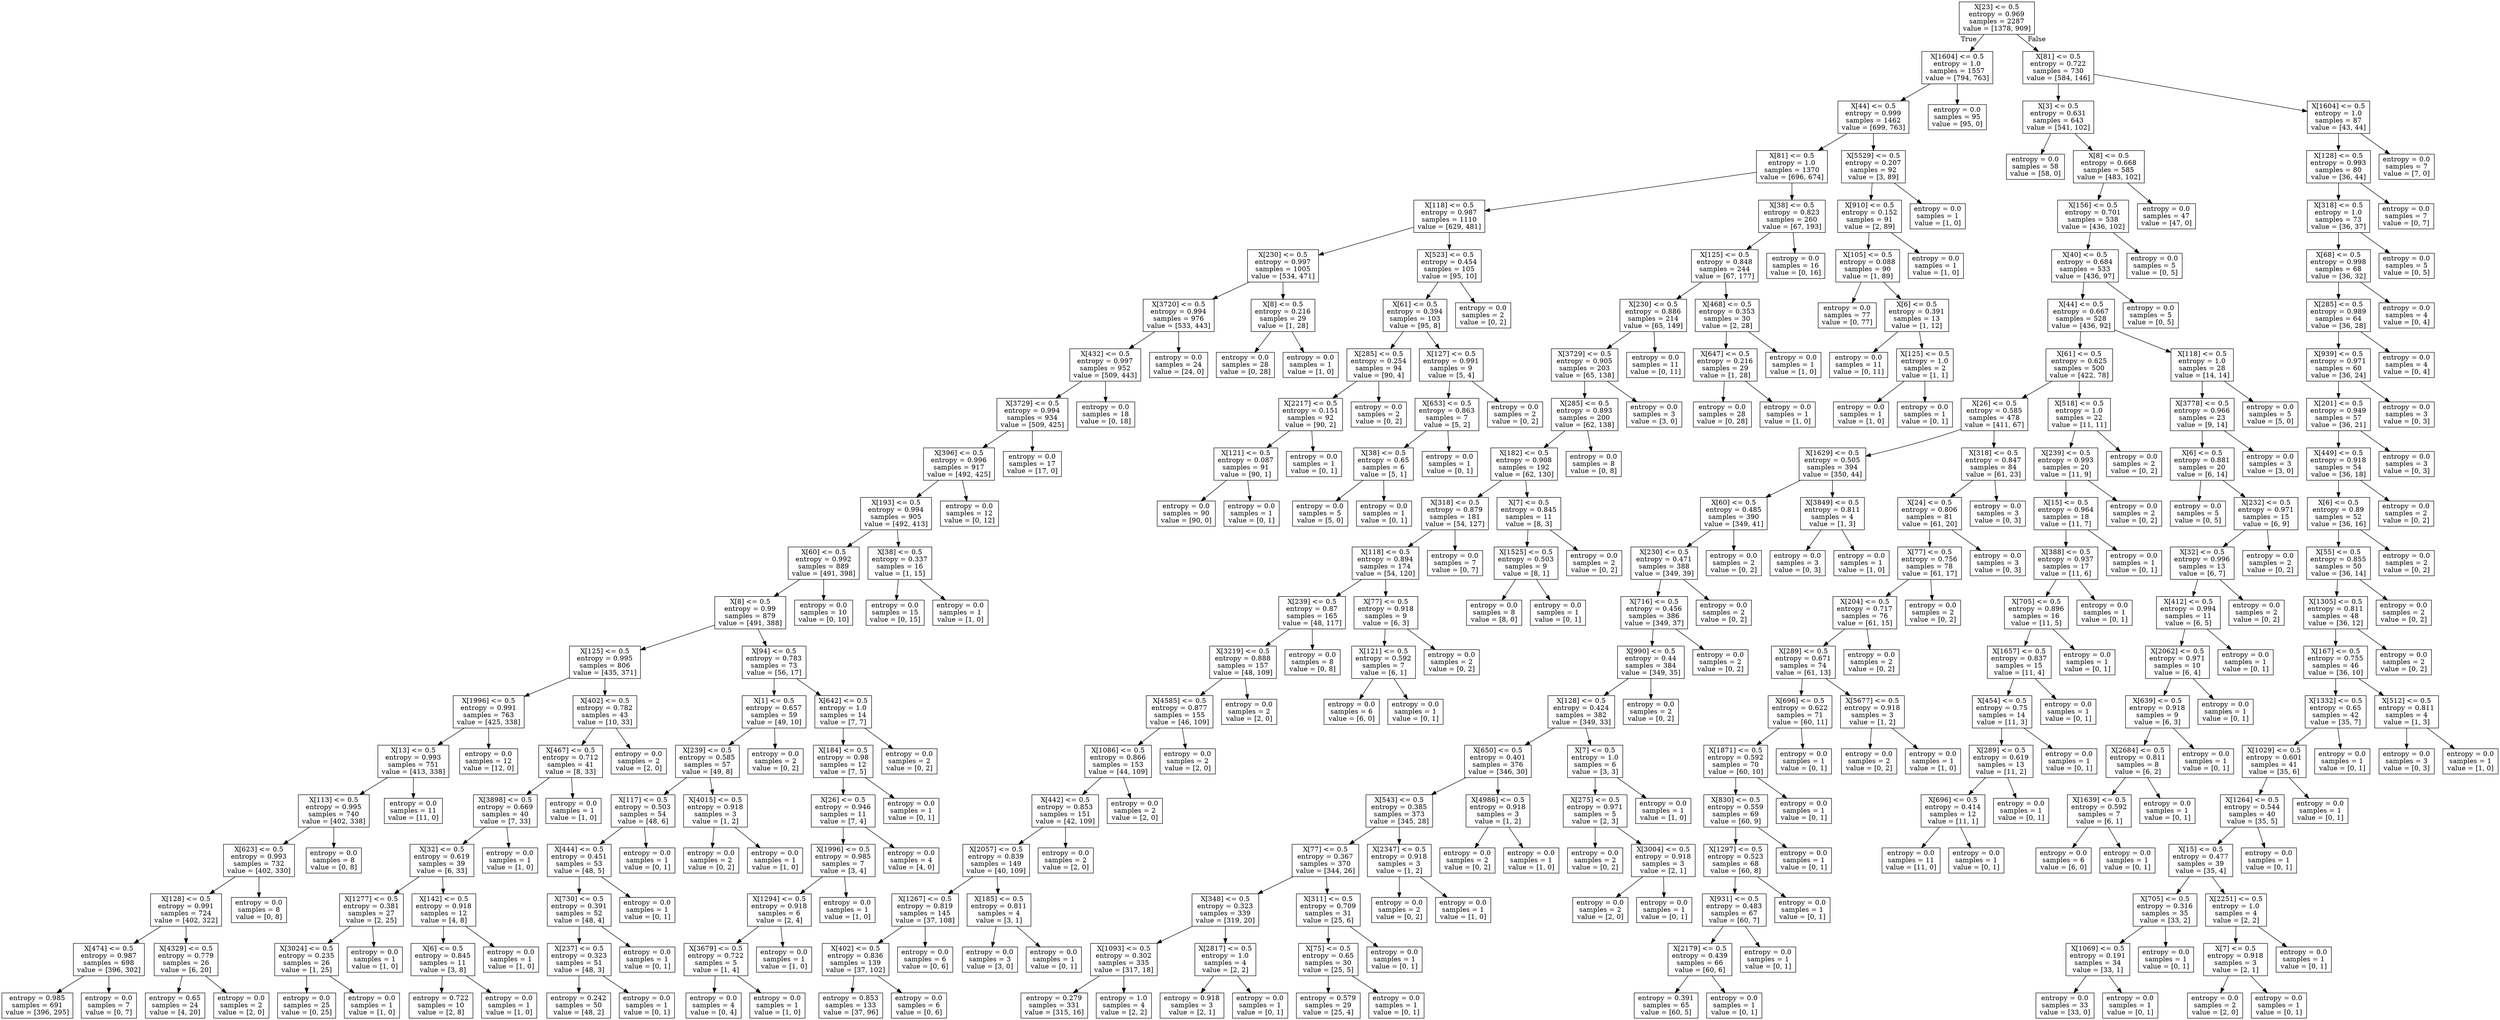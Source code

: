 digraph Tree {
node [shape=box] ;
0 [label="X[23] <= 0.5\nentropy = 0.969\nsamples = 2287\nvalue = [1378, 909]"] ;
1 [label="X[1604] <= 0.5\nentropy = 1.0\nsamples = 1557\nvalue = [794, 763]"] ;
0 -> 1 [labeldistance=2.5, labelangle=45, headlabel="True"] ;
2 [label="X[44] <= 0.5\nentropy = 0.999\nsamples = 1462\nvalue = [699, 763]"] ;
1 -> 2 ;
3 [label="X[81] <= 0.5\nentropy = 1.0\nsamples = 1370\nvalue = [696, 674]"] ;
2 -> 3 ;
4 [label="X[118] <= 0.5\nentropy = 0.987\nsamples = 1110\nvalue = [629, 481]"] ;
3 -> 4 ;
5 [label="X[230] <= 0.5\nentropy = 0.997\nsamples = 1005\nvalue = [534, 471]"] ;
4 -> 5 ;
6 [label="X[3720] <= 0.5\nentropy = 0.994\nsamples = 976\nvalue = [533, 443]"] ;
5 -> 6 ;
7 [label="X[432] <= 0.5\nentropy = 0.997\nsamples = 952\nvalue = [509, 443]"] ;
6 -> 7 ;
8 [label="X[3729] <= 0.5\nentropy = 0.994\nsamples = 934\nvalue = [509, 425]"] ;
7 -> 8 ;
9 [label="X[396] <= 0.5\nentropy = 0.996\nsamples = 917\nvalue = [492, 425]"] ;
8 -> 9 ;
10 [label="X[193] <= 0.5\nentropy = 0.994\nsamples = 905\nvalue = [492, 413]"] ;
9 -> 10 ;
11 [label="X[60] <= 0.5\nentropy = 0.992\nsamples = 889\nvalue = [491, 398]"] ;
10 -> 11 ;
12 [label="X[8] <= 0.5\nentropy = 0.99\nsamples = 879\nvalue = [491, 388]"] ;
11 -> 12 ;
13 [label="X[125] <= 0.5\nentropy = 0.995\nsamples = 806\nvalue = [435, 371]"] ;
12 -> 13 ;
14 [label="X[1996] <= 0.5\nentropy = 0.991\nsamples = 763\nvalue = [425, 338]"] ;
13 -> 14 ;
15 [label="X[13] <= 0.5\nentropy = 0.993\nsamples = 751\nvalue = [413, 338]"] ;
14 -> 15 ;
16 [label="X[113] <= 0.5\nentropy = 0.995\nsamples = 740\nvalue = [402, 338]"] ;
15 -> 16 ;
17 [label="X[623] <= 0.5\nentropy = 0.993\nsamples = 732\nvalue = [402, 330]"] ;
16 -> 17 ;
18 [label="X[128] <= 0.5\nentropy = 0.991\nsamples = 724\nvalue = [402, 322]"] ;
17 -> 18 ;
19 [label="X[474] <= 0.5\nentropy = 0.987\nsamples = 698\nvalue = [396, 302]"] ;
18 -> 19 ;
20 [label="entropy = 0.985\nsamples = 691\nvalue = [396, 295]"] ;
19 -> 20 ;
21 [label="entropy = 0.0\nsamples = 7\nvalue = [0, 7]"] ;
19 -> 21 ;
22 [label="X[4329] <= 0.5\nentropy = 0.779\nsamples = 26\nvalue = [6, 20]"] ;
18 -> 22 ;
23 [label="entropy = 0.65\nsamples = 24\nvalue = [4, 20]"] ;
22 -> 23 ;
24 [label="entropy = 0.0\nsamples = 2\nvalue = [2, 0]"] ;
22 -> 24 ;
25 [label="entropy = 0.0\nsamples = 8\nvalue = [0, 8]"] ;
17 -> 25 ;
26 [label="entropy = 0.0\nsamples = 8\nvalue = [0, 8]"] ;
16 -> 26 ;
27 [label="entropy = 0.0\nsamples = 11\nvalue = [11, 0]"] ;
15 -> 27 ;
28 [label="entropy = 0.0\nsamples = 12\nvalue = [12, 0]"] ;
14 -> 28 ;
29 [label="X[402] <= 0.5\nentropy = 0.782\nsamples = 43\nvalue = [10, 33]"] ;
13 -> 29 ;
30 [label="X[467] <= 0.5\nentropy = 0.712\nsamples = 41\nvalue = [8, 33]"] ;
29 -> 30 ;
31 [label="X[3898] <= 0.5\nentropy = 0.669\nsamples = 40\nvalue = [7, 33]"] ;
30 -> 31 ;
32 [label="X[32] <= 0.5\nentropy = 0.619\nsamples = 39\nvalue = [6, 33]"] ;
31 -> 32 ;
33 [label="X[1277] <= 0.5\nentropy = 0.381\nsamples = 27\nvalue = [2, 25]"] ;
32 -> 33 ;
34 [label="X[3024] <= 0.5\nentropy = 0.235\nsamples = 26\nvalue = [1, 25]"] ;
33 -> 34 ;
35 [label="entropy = 0.0\nsamples = 25\nvalue = [0, 25]"] ;
34 -> 35 ;
36 [label="entropy = 0.0\nsamples = 1\nvalue = [1, 0]"] ;
34 -> 36 ;
37 [label="entropy = 0.0\nsamples = 1\nvalue = [1, 0]"] ;
33 -> 37 ;
38 [label="X[142] <= 0.5\nentropy = 0.918\nsamples = 12\nvalue = [4, 8]"] ;
32 -> 38 ;
39 [label="X[6] <= 0.5\nentropy = 0.845\nsamples = 11\nvalue = [3, 8]"] ;
38 -> 39 ;
40 [label="entropy = 0.722\nsamples = 10\nvalue = [2, 8]"] ;
39 -> 40 ;
41 [label="entropy = 0.0\nsamples = 1\nvalue = [1, 0]"] ;
39 -> 41 ;
42 [label="entropy = 0.0\nsamples = 1\nvalue = [1, 0]"] ;
38 -> 42 ;
43 [label="entropy = 0.0\nsamples = 1\nvalue = [1, 0]"] ;
31 -> 43 ;
44 [label="entropy = 0.0\nsamples = 1\nvalue = [1, 0]"] ;
30 -> 44 ;
45 [label="entropy = 0.0\nsamples = 2\nvalue = [2, 0]"] ;
29 -> 45 ;
46 [label="X[94] <= 0.5\nentropy = 0.783\nsamples = 73\nvalue = [56, 17]"] ;
12 -> 46 ;
47 [label="X[1] <= 0.5\nentropy = 0.657\nsamples = 59\nvalue = [49, 10]"] ;
46 -> 47 ;
48 [label="X[239] <= 0.5\nentropy = 0.585\nsamples = 57\nvalue = [49, 8]"] ;
47 -> 48 ;
49 [label="X[117] <= 0.5\nentropy = 0.503\nsamples = 54\nvalue = [48, 6]"] ;
48 -> 49 ;
50 [label="X[444] <= 0.5\nentropy = 0.451\nsamples = 53\nvalue = [48, 5]"] ;
49 -> 50 ;
51 [label="X[730] <= 0.5\nentropy = 0.391\nsamples = 52\nvalue = [48, 4]"] ;
50 -> 51 ;
52 [label="X[237] <= 0.5\nentropy = 0.323\nsamples = 51\nvalue = [48, 3]"] ;
51 -> 52 ;
53 [label="entropy = 0.242\nsamples = 50\nvalue = [48, 2]"] ;
52 -> 53 ;
54 [label="entropy = 0.0\nsamples = 1\nvalue = [0, 1]"] ;
52 -> 54 ;
55 [label="entropy = 0.0\nsamples = 1\nvalue = [0, 1]"] ;
51 -> 55 ;
56 [label="entropy = 0.0\nsamples = 1\nvalue = [0, 1]"] ;
50 -> 56 ;
57 [label="entropy = 0.0\nsamples = 1\nvalue = [0, 1]"] ;
49 -> 57 ;
58 [label="X[4015] <= 0.5\nentropy = 0.918\nsamples = 3\nvalue = [1, 2]"] ;
48 -> 58 ;
59 [label="entropy = 0.0\nsamples = 2\nvalue = [0, 2]"] ;
58 -> 59 ;
60 [label="entropy = 0.0\nsamples = 1\nvalue = [1, 0]"] ;
58 -> 60 ;
61 [label="entropy = 0.0\nsamples = 2\nvalue = [0, 2]"] ;
47 -> 61 ;
62 [label="X[642] <= 0.5\nentropy = 1.0\nsamples = 14\nvalue = [7, 7]"] ;
46 -> 62 ;
63 [label="X[184] <= 0.5\nentropy = 0.98\nsamples = 12\nvalue = [7, 5]"] ;
62 -> 63 ;
64 [label="X[26] <= 0.5\nentropy = 0.946\nsamples = 11\nvalue = [7, 4]"] ;
63 -> 64 ;
65 [label="X[1996] <= 0.5\nentropy = 0.985\nsamples = 7\nvalue = [3, 4]"] ;
64 -> 65 ;
66 [label="X[1294] <= 0.5\nentropy = 0.918\nsamples = 6\nvalue = [2, 4]"] ;
65 -> 66 ;
67 [label="X[3679] <= 0.5\nentropy = 0.722\nsamples = 5\nvalue = [1, 4]"] ;
66 -> 67 ;
68 [label="entropy = 0.0\nsamples = 4\nvalue = [0, 4]"] ;
67 -> 68 ;
69 [label="entropy = 0.0\nsamples = 1\nvalue = [1, 0]"] ;
67 -> 69 ;
70 [label="entropy = 0.0\nsamples = 1\nvalue = [1, 0]"] ;
66 -> 70 ;
71 [label="entropy = 0.0\nsamples = 1\nvalue = [1, 0]"] ;
65 -> 71 ;
72 [label="entropy = 0.0\nsamples = 4\nvalue = [4, 0]"] ;
64 -> 72 ;
73 [label="entropy = 0.0\nsamples = 1\nvalue = [0, 1]"] ;
63 -> 73 ;
74 [label="entropy = 0.0\nsamples = 2\nvalue = [0, 2]"] ;
62 -> 74 ;
75 [label="entropy = 0.0\nsamples = 10\nvalue = [0, 10]"] ;
11 -> 75 ;
76 [label="X[38] <= 0.5\nentropy = 0.337\nsamples = 16\nvalue = [1, 15]"] ;
10 -> 76 ;
77 [label="entropy = 0.0\nsamples = 15\nvalue = [0, 15]"] ;
76 -> 77 ;
78 [label="entropy = 0.0\nsamples = 1\nvalue = [1, 0]"] ;
76 -> 78 ;
79 [label="entropy = 0.0\nsamples = 12\nvalue = [0, 12]"] ;
9 -> 79 ;
80 [label="entropy = 0.0\nsamples = 17\nvalue = [17, 0]"] ;
8 -> 80 ;
81 [label="entropy = 0.0\nsamples = 18\nvalue = [0, 18]"] ;
7 -> 81 ;
82 [label="entropy = 0.0\nsamples = 24\nvalue = [24, 0]"] ;
6 -> 82 ;
83 [label="X[8] <= 0.5\nentropy = 0.216\nsamples = 29\nvalue = [1, 28]"] ;
5 -> 83 ;
84 [label="entropy = 0.0\nsamples = 28\nvalue = [0, 28]"] ;
83 -> 84 ;
85 [label="entropy = 0.0\nsamples = 1\nvalue = [1, 0]"] ;
83 -> 85 ;
86 [label="X[523] <= 0.5\nentropy = 0.454\nsamples = 105\nvalue = [95, 10]"] ;
4 -> 86 ;
87 [label="X[61] <= 0.5\nentropy = 0.394\nsamples = 103\nvalue = [95, 8]"] ;
86 -> 87 ;
88 [label="X[285] <= 0.5\nentropy = 0.254\nsamples = 94\nvalue = [90, 4]"] ;
87 -> 88 ;
89 [label="X[2217] <= 0.5\nentropy = 0.151\nsamples = 92\nvalue = [90, 2]"] ;
88 -> 89 ;
90 [label="X[121] <= 0.5\nentropy = 0.087\nsamples = 91\nvalue = [90, 1]"] ;
89 -> 90 ;
91 [label="entropy = 0.0\nsamples = 90\nvalue = [90, 0]"] ;
90 -> 91 ;
92 [label="entropy = 0.0\nsamples = 1\nvalue = [0, 1]"] ;
90 -> 92 ;
93 [label="entropy = 0.0\nsamples = 1\nvalue = [0, 1]"] ;
89 -> 93 ;
94 [label="entropy = 0.0\nsamples = 2\nvalue = [0, 2]"] ;
88 -> 94 ;
95 [label="X[127] <= 0.5\nentropy = 0.991\nsamples = 9\nvalue = [5, 4]"] ;
87 -> 95 ;
96 [label="X[653] <= 0.5\nentropy = 0.863\nsamples = 7\nvalue = [5, 2]"] ;
95 -> 96 ;
97 [label="X[38] <= 0.5\nentropy = 0.65\nsamples = 6\nvalue = [5, 1]"] ;
96 -> 97 ;
98 [label="entropy = 0.0\nsamples = 5\nvalue = [5, 0]"] ;
97 -> 98 ;
99 [label="entropy = 0.0\nsamples = 1\nvalue = [0, 1]"] ;
97 -> 99 ;
100 [label="entropy = 0.0\nsamples = 1\nvalue = [0, 1]"] ;
96 -> 100 ;
101 [label="entropy = 0.0\nsamples = 2\nvalue = [0, 2]"] ;
95 -> 101 ;
102 [label="entropy = 0.0\nsamples = 2\nvalue = [0, 2]"] ;
86 -> 102 ;
103 [label="X[38] <= 0.5\nentropy = 0.823\nsamples = 260\nvalue = [67, 193]"] ;
3 -> 103 ;
104 [label="X[125] <= 0.5\nentropy = 0.848\nsamples = 244\nvalue = [67, 177]"] ;
103 -> 104 ;
105 [label="X[230] <= 0.5\nentropy = 0.886\nsamples = 214\nvalue = [65, 149]"] ;
104 -> 105 ;
106 [label="X[3729] <= 0.5\nentropy = 0.905\nsamples = 203\nvalue = [65, 138]"] ;
105 -> 106 ;
107 [label="X[285] <= 0.5\nentropy = 0.893\nsamples = 200\nvalue = [62, 138]"] ;
106 -> 107 ;
108 [label="X[182] <= 0.5\nentropy = 0.908\nsamples = 192\nvalue = [62, 130]"] ;
107 -> 108 ;
109 [label="X[318] <= 0.5\nentropy = 0.879\nsamples = 181\nvalue = [54, 127]"] ;
108 -> 109 ;
110 [label="X[118] <= 0.5\nentropy = 0.894\nsamples = 174\nvalue = [54, 120]"] ;
109 -> 110 ;
111 [label="X[239] <= 0.5\nentropy = 0.87\nsamples = 165\nvalue = [48, 117]"] ;
110 -> 111 ;
112 [label="X[3219] <= 0.5\nentropy = 0.888\nsamples = 157\nvalue = [48, 109]"] ;
111 -> 112 ;
113 [label="X[4585] <= 0.5\nentropy = 0.877\nsamples = 155\nvalue = [46, 109]"] ;
112 -> 113 ;
114 [label="X[1086] <= 0.5\nentropy = 0.866\nsamples = 153\nvalue = [44, 109]"] ;
113 -> 114 ;
115 [label="X[442] <= 0.5\nentropy = 0.853\nsamples = 151\nvalue = [42, 109]"] ;
114 -> 115 ;
116 [label="X[2057] <= 0.5\nentropy = 0.839\nsamples = 149\nvalue = [40, 109]"] ;
115 -> 116 ;
117 [label="X[1267] <= 0.5\nentropy = 0.819\nsamples = 145\nvalue = [37, 108]"] ;
116 -> 117 ;
118 [label="X[402] <= 0.5\nentropy = 0.836\nsamples = 139\nvalue = [37, 102]"] ;
117 -> 118 ;
119 [label="entropy = 0.853\nsamples = 133\nvalue = [37, 96]"] ;
118 -> 119 ;
120 [label="entropy = 0.0\nsamples = 6\nvalue = [0, 6]"] ;
118 -> 120 ;
121 [label="entropy = 0.0\nsamples = 6\nvalue = [0, 6]"] ;
117 -> 121 ;
122 [label="X[185] <= 0.5\nentropy = 0.811\nsamples = 4\nvalue = [3, 1]"] ;
116 -> 122 ;
123 [label="entropy = 0.0\nsamples = 3\nvalue = [3, 0]"] ;
122 -> 123 ;
124 [label="entropy = 0.0\nsamples = 1\nvalue = [0, 1]"] ;
122 -> 124 ;
125 [label="entropy = 0.0\nsamples = 2\nvalue = [2, 0]"] ;
115 -> 125 ;
126 [label="entropy = 0.0\nsamples = 2\nvalue = [2, 0]"] ;
114 -> 126 ;
127 [label="entropy = 0.0\nsamples = 2\nvalue = [2, 0]"] ;
113 -> 127 ;
128 [label="entropy = 0.0\nsamples = 2\nvalue = [2, 0]"] ;
112 -> 128 ;
129 [label="entropy = 0.0\nsamples = 8\nvalue = [0, 8]"] ;
111 -> 129 ;
130 [label="X[77] <= 0.5\nentropy = 0.918\nsamples = 9\nvalue = [6, 3]"] ;
110 -> 130 ;
131 [label="X[121] <= 0.5\nentropy = 0.592\nsamples = 7\nvalue = [6, 1]"] ;
130 -> 131 ;
132 [label="entropy = 0.0\nsamples = 6\nvalue = [6, 0]"] ;
131 -> 132 ;
133 [label="entropy = 0.0\nsamples = 1\nvalue = [0, 1]"] ;
131 -> 133 ;
134 [label="entropy = 0.0\nsamples = 2\nvalue = [0, 2]"] ;
130 -> 134 ;
135 [label="entropy = 0.0\nsamples = 7\nvalue = [0, 7]"] ;
109 -> 135 ;
136 [label="X[7] <= 0.5\nentropy = 0.845\nsamples = 11\nvalue = [8, 3]"] ;
108 -> 136 ;
137 [label="X[1525] <= 0.5\nentropy = 0.503\nsamples = 9\nvalue = [8, 1]"] ;
136 -> 137 ;
138 [label="entropy = 0.0\nsamples = 8\nvalue = [8, 0]"] ;
137 -> 138 ;
139 [label="entropy = 0.0\nsamples = 1\nvalue = [0, 1]"] ;
137 -> 139 ;
140 [label="entropy = 0.0\nsamples = 2\nvalue = [0, 2]"] ;
136 -> 140 ;
141 [label="entropy = 0.0\nsamples = 8\nvalue = [0, 8]"] ;
107 -> 141 ;
142 [label="entropy = 0.0\nsamples = 3\nvalue = [3, 0]"] ;
106 -> 142 ;
143 [label="entropy = 0.0\nsamples = 11\nvalue = [0, 11]"] ;
105 -> 143 ;
144 [label="X[468] <= 0.5\nentropy = 0.353\nsamples = 30\nvalue = [2, 28]"] ;
104 -> 144 ;
145 [label="X[647] <= 0.5\nentropy = 0.216\nsamples = 29\nvalue = [1, 28]"] ;
144 -> 145 ;
146 [label="entropy = 0.0\nsamples = 28\nvalue = [0, 28]"] ;
145 -> 146 ;
147 [label="entropy = 0.0\nsamples = 1\nvalue = [1, 0]"] ;
145 -> 147 ;
148 [label="entropy = 0.0\nsamples = 1\nvalue = [1, 0]"] ;
144 -> 148 ;
149 [label="entropy = 0.0\nsamples = 16\nvalue = [0, 16]"] ;
103 -> 149 ;
150 [label="X[5529] <= 0.5\nentropy = 0.207\nsamples = 92\nvalue = [3, 89]"] ;
2 -> 150 ;
151 [label="X[910] <= 0.5\nentropy = 0.152\nsamples = 91\nvalue = [2, 89]"] ;
150 -> 151 ;
152 [label="X[105] <= 0.5\nentropy = 0.088\nsamples = 90\nvalue = [1, 89]"] ;
151 -> 152 ;
153 [label="entropy = 0.0\nsamples = 77\nvalue = [0, 77]"] ;
152 -> 153 ;
154 [label="X[6] <= 0.5\nentropy = 0.391\nsamples = 13\nvalue = [1, 12]"] ;
152 -> 154 ;
155 [label="entropy = 0.0\nsamples = 11\nvalue = [0, 11]"] ;
154 -> 155 ;
156 [label="X[125] <= 0.5\nentropy = 1.0\nsamples = 2\nvalue = [1, 1]"] ;
154 -> 156 ;
157 [label="entropy = 0.0\nsamples = 1\nvalue = [1, 0]"] ;
156 -> 157 ;
158 [label="entropy = 0.0\nsamples = 1\nvalue = [0, 1]"] ;
156 -> 158 ;
159 [label="entropy = 0.0\nsamples = 1\nvalue = [1, 0]"] ;
151 -> 159 ;
160 [label="entropy = 0.0\nsamples = 1\nvalue = [1, 0]"] ;
150 -> 160 ;
161 [label="entropy = 0.0\nsamples = 95\nvalue = [95, 0]"] ;
1 -> 161 ;
162 [label="X[81] <= 0.5\nentropy = 0.722\nsamples = 730\nvalue = [584, 146]"] ;
0 -> 162 [labeldistance=2.5, labelangle=-45, headlabel="False"] ;
163 [label="X[3] <= 0.5\nentropy = 0.631\nsamples = 643\nvalue = [541, 102]"] ;
162 -> 163 ;
164 [label="entropy = 0.0\nsamples = 58\nvalue = [58, 0]"] ;
163 -> 164 ;
165 [label="X[8] <= 0.5\nentropy = 0.668\nsamples = 585\nvalue = [483, 102]"] ;
163 -> 165 ;
166 [label="X[156] <= 0.5\nentropy = 0.701\nsamples = 538\nvalue = [436, 102]"] ;
165 -> 166 ;
167 [label="X[40] <= 0.5\nentropy = 0.684\nsamples = 533\nvalue = [436, 97]"] ;
166 -> 167 ;
168 [label="X[44] <= 0.5\nentropy = 0.667\nsamples = 528\nvalue = [436, 92]"] ;
167 -> 168 ;
169 [label="X[61] <= 0.5\nentropy = 0.625\nsamples = 500\nvalue = [422, 78]"] ;
168 -> 169 ;
170 [label="X[26] <= 0.5\nentropy = 0.585\nsamples = 478\nvalue = [411, 67]"] ;
169 -> 170 ;
171 [label="X[1629] <= 0.5\nentropy = 0.505\nsamples = 394\nvalue = [350, 44]"] ;
170 -> 171 ;
172 [label="X[60] <= 0.5\nentropy = 0.485\nsamples = 390\nvalue = [349, 41]"] ;
171 -> 172 ;
173 [label="X[230] <= 0.5\nentropy = 0.471\nsamples = 388\nvalue = [349, 39]"] ;
172 -> 173 ;
174 [label="X[716] <= 0.5\nentropy = 0.456\nsamples = 386\nvalue = [349, 37]"] ;
173 -> 174 ;
175 [label="X[990] <= 0.5\nentropy = 0.44\nsamples = 384\nvalue = [349, 35]"] ;
174 -> 175 ;
176 [label="X[128] <= 0.5\nentropy = 0.424\nsamples = 382\nvalue = [349, 33]"] ;
175 -> 176 ;
177 [label="X[650] <= 0.5\nentropy = 0.401\nsamples = 376\nvalue = [346, 30]"] ;
176 -> 177 ;
178 [label="X[543] <= 0.5\nentropy = 0.385\nsamples = 373\nvalue = [345, 28]"] ;
177 -> 178 ;
179 [label="X[77] <= 0.5\nentropy = 0.367\nsamples = 370\nvalue = [344, 26]"] ;
178 -> 179 ;
180 [label="X[348] <= 0.5\nentropy = 0.323\nsamples = 339\nvalue = [319, 20]"] ;
179 -> 180 ;
181 [label="X[1093] <= 0.5\nentropy = 0.302\nsamples = 335\nvalue = [317, 18]"] ;
180 -> 181 ;
182 [label="entropy = 0.279\nsamples = 331\nvalue = [315, 16]"] ;
181 -> 182 ;
183 [label="entropy = 1.0\nsamples = 4\nvalue = [2, 2]"] ;
181 -> 183 ;
184 [label="X[2817] <= 0.5\nentropy = 1.0\nsamples = 4\nvalue = [2, 2]"] ;
180 -> 184 ;
185 [label="entropy = 0.918\nsamples = 3\nvalue = [2, 1]"] ;
184 -> 185 ;
186 [label="entropy = 0.0\nsamples = 1\nvalue = [0, 1]"] ;
184 -> 186 ;
187 [label="X[311] <= 0.5\nentropy = 0.709\nsamples = 31\nvalue = [25, 6]"] ;
179 -> 187 ;
188 [label="X[75] <= 0.5\nentropy = 0.65\nsamples = 30\nvalue = [25, 5]"] ;
187 -> 188 ;
189 [label="entropy = 0.579\nsamples = 29\nvalue = [25, 4]"] ;
188 -> 189 ;
190 [label="entropy = 0.0\nsamples = 1\nvalue = [0, 1]"] ;
188 -> 190 ;
191 [label="entropy = 0.0\nsamples = 1\nvalue = [0, 1]"] ;
187 -> 191 ;
192 [label="X[2347] <= 0.5\nentropy = 0.918\nsamples = 3\nvalue = [1, 2]"] ;
178 -> 192 ;
193 [label="entropy = 0.0\nsamples = 2\nvalue = [0, 2]"] ;
192 -> 193 ;
194 [label="entropy = 0.0\nsamples = 1\nvalue = [1, 0]"] ;
192 -> 194 ;
195 [label="X[4986] <= 0.5\nentropy = 0.918\nsamples = 3\nvalue = [1, 2]"] ;
177 -> 195 ;
196 [label="entropy = 0.0\nsamples = 2\nvalue = [0, 2]"] ;
195 -> 196 ;
197 [label="entropy = 0.0\nsamples = 1\nvalue = [1, 0]"] ;
195 -> 197 ;
198 [label="X[7] <= 0.5\nentropy = 1.0\nsamples = 6\nvalue = [3, 3]"] ;
176 -> 198 ;
199 [label="X[275] <= 0.5\nentropy = 0.971\nsamples = 5\nvalue = [2, 3]"] ;
198 -> 199 ;
200 [label="entropy = 0.0\nsamples = 2\nvalue = [0, 2]"] ;
199 -> 200 ;
201 [label="X[3004] <= 0.5\nentropy = 0.918\nsamples = 3\nvalue = [2, 1]"] ;
199 -> 201 ;
202 [label="entropy = 0.0\nsamples = 2\nvalue = [2, 0]"] ;
201 -> 202 ;
203 [label="entropy = 0.0\nsamples = 1\nvalue = [0, 1]"] ;
201 -> 203 ;
204 [label="entropy = 0.0\nsamples = 1\nvalue = [1, 0]"] ;
198 -> 204 ;
205 [label="entropy = 0.0\nsamples = 2\nvalue = [0, 2]"] ;
175 -> 205 ;
206 [label="entropy = 0.0\nsamples = 2\nvalue = [0, 2]"] ;
174 -> 206 ;
207 [label="entropy = 0.0\nsamples = 2\nvalue = [0, 2]"] ;
173 -> 207 ;
208 [label="entropy = 0.0\nsamples = 2\nvalue = [0, 2]"] ;
172 -> 208 ;
209 [label="X[3849] <= 0.5\nentropy = 0.811\nsamples = 4\nvalue = [1, 3]"] ;
171 -> 209 ;
210 [label="entropy = 0.0\nsamples = 3\nvalue = [0, 3]"] ;
209 -> 210 ;
211 [label="entropy = 0.0\nsamples = 1\nvalue = [1, 0]"] ;
209 -> 211 ;
212 [label="X[318] <= 0.5\nentropy = 0.847\nsamples = 84\nvalue = [61, 23]"] ;
170 -> 212 ;
213 [label="X[24] <= 0.5\nentropy = 0.806\nsamples = 81\nvalue = [61, 20]"] ;
212 -> 213 ;
214 [label="X[77] <= 0.5\nentropy = 0.756\nsamples = 78\nvalue = [61, 17]"] ;
213 -> 214 ;
215 [label="X[204] <= 0.5\nentropy = 0.717\nsamples = 76\nvalue = [61, 15]"] ;
214 -> 215 ;
216 [label="X[289] <= 0.5\nentropy = 0.671\nsamples = 74\nvalue = [61, 13]"] ;
215 -> 216 ;
217 [label="X[696] <= 0.5\nentropy = 0.622\nsamples = 71\nvalue = [60, 11]"] ;
216 -> 217 ;
218 [label="X[1871] <= 0.5\nentropy = 0.592\nsamples = 70\nvalue = [60, 10]"] ;
217 -> 218 ;
219 [label="X[830] <= 0.5\nentropy = 0.559\nsamples = 69\nvalue = [60, 9]"] ;
218 -> 219 ;
220 [label="X[1297] <= 0.5\nentropy = 0.523\nsamples = 68\nvalue = [60, 8]"] ;
219 -> 220 ;
221 [label="X[931] <= 0.5\nentropy = 0.483\nsamples = 67\nvalue = [60, 7]"] ;
220 -> 221 ;
222 [label="X[2179] <= 0.5\nentropy = 0.439\nsamples = 66\nvalue = [60, 6]"] ;
221 -> 222 ;
223 [label="entropy = 0.391\nsamples = 65\nvalue = [60, 5]"] ;
222 -> 223 ;
224 [label="entropy = 0.0\nsamples = 1\nvalue = [0, 1]"] ;
222 -> 224 ;
225 [label="entropy = 0.0\nsamples = 1\nvalue = [0, 1]"] ;
221 -> 225 ;
226 [label="entropy = 0.0\nsamples = 1\nvalue = [0, 1]"] ;
220 -> 226 ;
227 [label="entropy = 0.0\nsamples = 1\nvalue = [0, 1]"] ;
219 -> 227 ;
228 [label="entropy = 0.0\nsamples = 1\nvalue = [0, 1]"] ;
218 -> 228 ;
229 [label="entropy = 0.0\nsamples = 1\nvalue = [0, 1]"] ;
217 -> 229 ;
230 [label="X[5677] <= 0.5\nentropy = 0.918\nsamples = 3\nvalue = [1, 2]"] ;
216 -> 230 ;
231 [label="entropy = 0.0\nsamples = 2\nvalue = [0, 2]"] ;
230 -> 231 ;
232 [label="entropy = 0.0\nsamples = 1\nvalue = [1, 0]"] ;
230 -> 232 ;
233 [label="entropy = 0.0\nsamples = 2\nvalue = [0, 2]"] ;
215 -> 233 ;
234 [label="entropy = 0.0\nsamples = 2\nvalue = [0, 2]"] ;
214 -> 234 ;
235 [label="entropy = 0.0\nsamples = 3\nvalue = [0, 3]"] ;
213 -> 235 ;
236 [label="entropy = 0.0\nsamples = 3\nvalue = [0, 3]"] ;
212 -> 236 ;
237 [label="X[518] <= 0.5\nentropy = 1.0\nsamples = 22\nvalue = [11, 11]"] ;
169 -> 237 ;
238 [label="X[239] <= 0.5\nentropy = 0.993\nsamples = 20\nvalue = [11, 9]"] ;
237 -> 238 ;
239 [label="X[15] <= 0.5\nentropy = 0.964\nsamples = 18\nvalue = [11, 7]"] ;
238 -> 239 ;
240 [label="X[388] <= 0.5\nentropy = 0.937\nsamples = 17\nvalue = [11, 6]"] ;
239 -> 240 ;
241 [label="X[705] <= 0.5\nentropy = 0.896\nsamples = 16\nvalue = [11, 5]"] ;
240 -> 241 ;
242 [label="X[1657] <= 0.5\nentropy = 0.837\nsamples = 15\nvalue = [11, 4]"] ;
241 -> 242 ;
243 [label="X[454] <= 0.5\nentropy = 0.75\nsamples = 14\nvalue = [11, 3]"] ;
242 -> 243 ;
244 [label="X[289] <= 0.5\nentropy = 0.619\nsamples = 13\nvalue = [11, 2]"] ;
243 -> 244 ;
245 [label="X[696] <= 0.5\nentropy = 0.414\nsamples = 12\nvalue = [11, 1]"] ;
244 -> 245 ;
246 [label="entropy = 0.0\nsamples = 11\nvalue = [11, 0]"] ;
245 -> 246 ;
247 [label="entropy = 0.0\nsamples = 1\nvalue = [0, 1]"] ;
245 -> 247 ;
248 [label="entropy = 0.0\nsamples = 1\nvalue = [0, 1]"] ;
244 -> 248 ;
249 [label="entropy = 0.0\nsamples = 1\nvalue = [0, 1]"] ;
243 -> 249 ;
250 [label="entropy = 0.0\nsamples = 1\nvalue = [0, 1]"] ;
242 -> 250 ;
251 [label="entropy = 0.0\nsamples = 1\nvalue = [0, 1]"] ;
241 -> 251 ;
252 [label="entropy = 0.0\nsamples = 1\nvalue = [0, 1]"] ;
240 -> 252 ;
253 [label="entropy = 0.0\nsamples = 1\nvalue = [0, 1]"] ;
239 -> 253 ;
254 [label="entropy = 0.0\nsamples = 2\nvalue = [0, 2]"] ;
238 -> 254 ;
255 [label="entropy = 0.0\nsamples = 2\nvalue = [0, 2]"] ;
237 -> 255 ;
256 [label="X[118] <= 0.5\nentropy = 1.0\nsamples = 28\nvalue = [14, 14]"] ;
168 -> 256 ;
257 [label="X[3778] <= 0.5\nentropy = 0.966\nsamples = 23\nvalue = [9, 14]"] ;
256 -> 257 ;
258 [label="X[6] <= 0.5\nentropy = 0.881\nsamples = 20\nvalue = [6, 14]"] ;
257 -> 258 ;
259 [label="entropy = 0.0\nsamples = 5\nvalue = [0, 5]"] ;
258 -> 259 ;
260 [label="X[232] <= 0.5\nentropy = 0.971\nsamples = 15\nvalue = [6, 9]"] ;
258 -> 260 ;
261 [label="X[32] <= 0.5\nentropy = 0.996\nsamples = 13\nvalue = [6, 7]"] ;
260 -> 261 ;
262 [label="X[412] <= 0.5\nentropy = 0.994\nsamples = 11\nvalue = [6, 5]"] ;
261 -> 262 ;
263 [label="X[2062] <= 0.5\nentropy = 0.971\nsamples = 10\nvalue = [6, 4]"] ;
262 -> 263 ;
264 [label="X[639] <= 0.5\nentropy = 0.918\nsamples = 9\nvalue = [6, 3]"] ;
263 -> 264 ;
265 [label="X[2684] <= 0.5\nentropy = 0.811\nsamples = 8\nvalue = [6, 2]"] ;
264 -> 265 ;
266 [label="X[1639] <= 0.5\nentropy = 0.592\nsamples = 7\nvalue = [6, 1]"] ;
265 -> 266 ;
267 [label="entropy = 0.0\nsamples = 6\nvalue = [6, 0]"] ;
266 -> 267 ;
268 [label="entropy = 0.0\nsamples = 1\nvalue = [0, 1]"] ;
266 -> 268 ;
269 [label="entropy = 0.0\nsamples = 1\nvalue = [0, 1]"] ;
265 -> 269 ;
270 [label="entropy = 0.0\nsamples = 1\nvalue = [0, 1]"] ;
264 -> 270 ;
271 [label="entropy = 0.0\nsamples = 1\nvalue = [0, 1]"] ;
263 -> 271 ;
272 [label="entropy = 0.0\nsamples = 1\nvalue = [0, 1]"] ;
262 -> 272 ;
273 [label="entropy = 0.0\nsamples = 2\nvalue = [0, 2]"] ;
261 -> 273 ;
274 [label="entropy = 0.0\nsamples = 2\nvalue = [0, 2]"] ;
260 -> 274 ;
275 [label="entropy = 0.0\nsamples = 3\nvalue = [3, 0]"] ;
257 -> 275 ;
276 [label="entropy = 0.0\nsamples = 5\nvalue = [5, 0]"] ;
256 -> 276 ;
277 [label="entropy = 0.0\nsamples = 5\nvalue = [0, 5]"] ;
167 -> 277 ;
278 [label="entropy = 0.0\nsamples = 5\nvalue = [0, 5]"] ;
166 -> 278 ;
279 [label="entropy = 0.0\nsamples = 47\nvalue = [47, 0]"] ;
165 -> 279 ;
280 [label="X[1604] <= 0.5\nentropy = 1.0\nsamples = 87\nvalue = [43, 44]"] ;
162 -> 280 ;
281 [label="X[128] <= 0.5\nentropy = 0.993\nsamples = 80\nvalue = [36, 44]"] ;
280 -> 281 ;
282 [label="X[318] <= 0.5\nentropy = 1.0\nsamples = 73\nvalue = [36, 37]"] ;
281 -> 282 ;
283 [label="X[68] <= 0.5\nentropy = 0.998\nsamples = 68\nvalue = [36, 32]"] ;
282 -> 283 ;
284 [label="X[285] <= 0.5\nentropy = 0.989\nsamples = 64\nvalue = [36, 28]"] ;
283 -> 284 ;
285 [label="X[939] <= 0.5\nentropy = 0.971\nsamples = 60\nvalue = [36, 24]"] ;
284 -> 285 ;
286 [label="X[201] <= 0.5\nentropy = 0.949\nsamples = 57\nvalue = [36, 21]"] ;
285 -> 286 ;
287 [label="X[449] <= 0.5\nentropy = 0.918\nsamples = 54\nvalue = [36, 18]"] ;
286 -> 287 ;
288 [label="X[6] <= 0.5\nentropy = 0.89\nsamples = 52\nvalue = [36, 16]"] ;
287 -> 288 ;
289 [label="X[55] <= 0.5\nentropy = 0.855\nsamples = 50\nvalue = [36, 14]"] ;
288 -> 289 ;
290 [label="X[1305] <= 0.5\nentropy = 0.811\nsamples = 48\nvalue = [36, 12]"] ;
289 -> 290 ;
291 [label="X[167] <= 0.5\nentropy = 0.755\nsamples = 46\nvalue = [36, 10]"] ;
290 -> 291 ;
292 [label="X[1332] <= 0.5\nentropy = 0.65\nsamples = 42\nvalue = [35, 7]"] ;
291 -> 292 ;
293 [label="X[1029] <= 0.5\nentropy = 0.601\nsamples = 41\nvalue = [35, 6]"] ;
292 -> 293 ;
294 [label="X[1264] <= 0.5\nentropy = 0.544\nsamples = 40\nvalue = [35, 5]"] ;
293 -> 294 ;
295 [label="X[15] <= 0.5\nentropy = 0.477\nsamples = 39\nvalue = [35, 4]"] ;
294 -> 295 ;
296 [label="X[705] <= 0.5\nentropy = 0.316\nsamples = 35\nvalue = [33, 2]"] ;
295 -> 296 ;
297 [label="X[1069] <= 0.5\nentropy = 0.191\nsamples = 34\nvalue = [33, 1]"] ;
296 -> 297 ;
298 [label="entropy = 0.0\nsamples = 33\nvalue = [33, 0]"] ;
297 -> 298 ;
299 [label="entropy = 0.0\nsamples = 1\nvalue = [0, 1]"] ;
297 -> 299 ;
300 [label="entropy = 0.0\nsamples = 1\nvalue = [0, 1]"] ;
296 -> 300 ;
301 [label="X[2251] <= 0.5\nentropy = 1.0\nsamples = 4\nvalue = [2, 2]"] ;
295 -> 301 ;
302 [label="X[7] <= 0.5\nentropy = 0.918\nsamples = 3\nvalue = [2, 1]"] ;
301 -> 302 ;
303 [label="entropy = 0.0\nsamples = 2\nvalue = [2, 0]"] ;
302 -> 303 ;
304 [label="entropy = 0.0\nsamples = 1\nvalue = [0, 1]"] ;
302 -> 304 ;
305 [label="entropy = 0.0\nsamples = 1\nvalue = [0, 1]"] ;
301 -> 305 ;
306 [label="entropy = 0.0\nsamples = 1\nvalue = [0, 1]"] ;
294 -> 306 ;
307 [label="entropy = 0.0\nsamples = 1\nvalue = [0, 1]"] ;
293 -> 307 ;
308 [label="entropy = 0.0\nsamples = 1\nvalue = [0, 1]"] ;
292 -> 308 ;
309 [label="X[512] <= 0.5\nentropy = 0.811\nsamples = 4\nvalue = [1, 3]"] ;
291 -> 309 ;
310 [label="entropy = 0.0\nsamples = 3\nvalue = [0, 3]"] ;
309 -> 310 ;
311 [label="entropy = 0.0\nsamples = 1\nvalue = [1, 0]"] ;
309 -> 311 ;
312 [label="entropy = 0.0\nsamples = 2\nvalue = [0, 2]"] ;
290 -> 312 ;
313 [label="entropy = 0.0\nsamples = 2\nvalue = [0, 2]"] ;
289 -> 313 ;
314 [label="entropy = 0.0\nsamples = 2\nvalue = [0, 2]"] ;
288 -> 314 ;
315 [label="entropy = 0.0\nsamples = 2\nvalue = [0, 2]"] ;
287 -> 315 ;
316 [label="entropy = 0.0\nsamples = 3\nvalue = [0, 3]"] ;
286 -> 316 ;
317 [label="entropy = 0.0\nsamples = 3\nvalue = [0, 3]"] ;
285 -> 317 ;
318 [label="entropy = 0.0\nsamples = 4\nvalue = [0, 4]"] ;
284 -> 318 ;
319 [label="entropy = 0.0\nsamples = 4\nvalue = [0, 4]"] ;
283 -> 319 ;
320 [label="entropy = 0.0\nsamples = 5\nvalue = [0, 5]"] ;
282 -> 320 ;
321 [label="entropy = 0.0\nsamples = 7\nvalue = [0, 7]"] ;
281 -> 321 ;
322 [label="entropy = 0.0\nsamples = 7\nvalue = [7, 0]"] ;
280 -> 322 ;
}